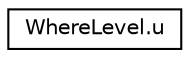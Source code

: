 digraph "Graphical Class Hierarchy"
{
 // LATEX_PDF_SIZE
  edge [fontname="Helvetica",fontsize="10",labelfontname="Helvetica",labelfontsize="10"];
  node [fontname="Helvetica",fontsize="10",shape=record];
  rankdir="LR";
  Node0 [label="WhereLevel.u",height=0.2,width=0.4,color="black", fillcolor="white", style="filled",URL="$db/d1b/sqlite3_8c.html#d7/d84/unionWhereLevel_8u",tooltip=" "];
}
